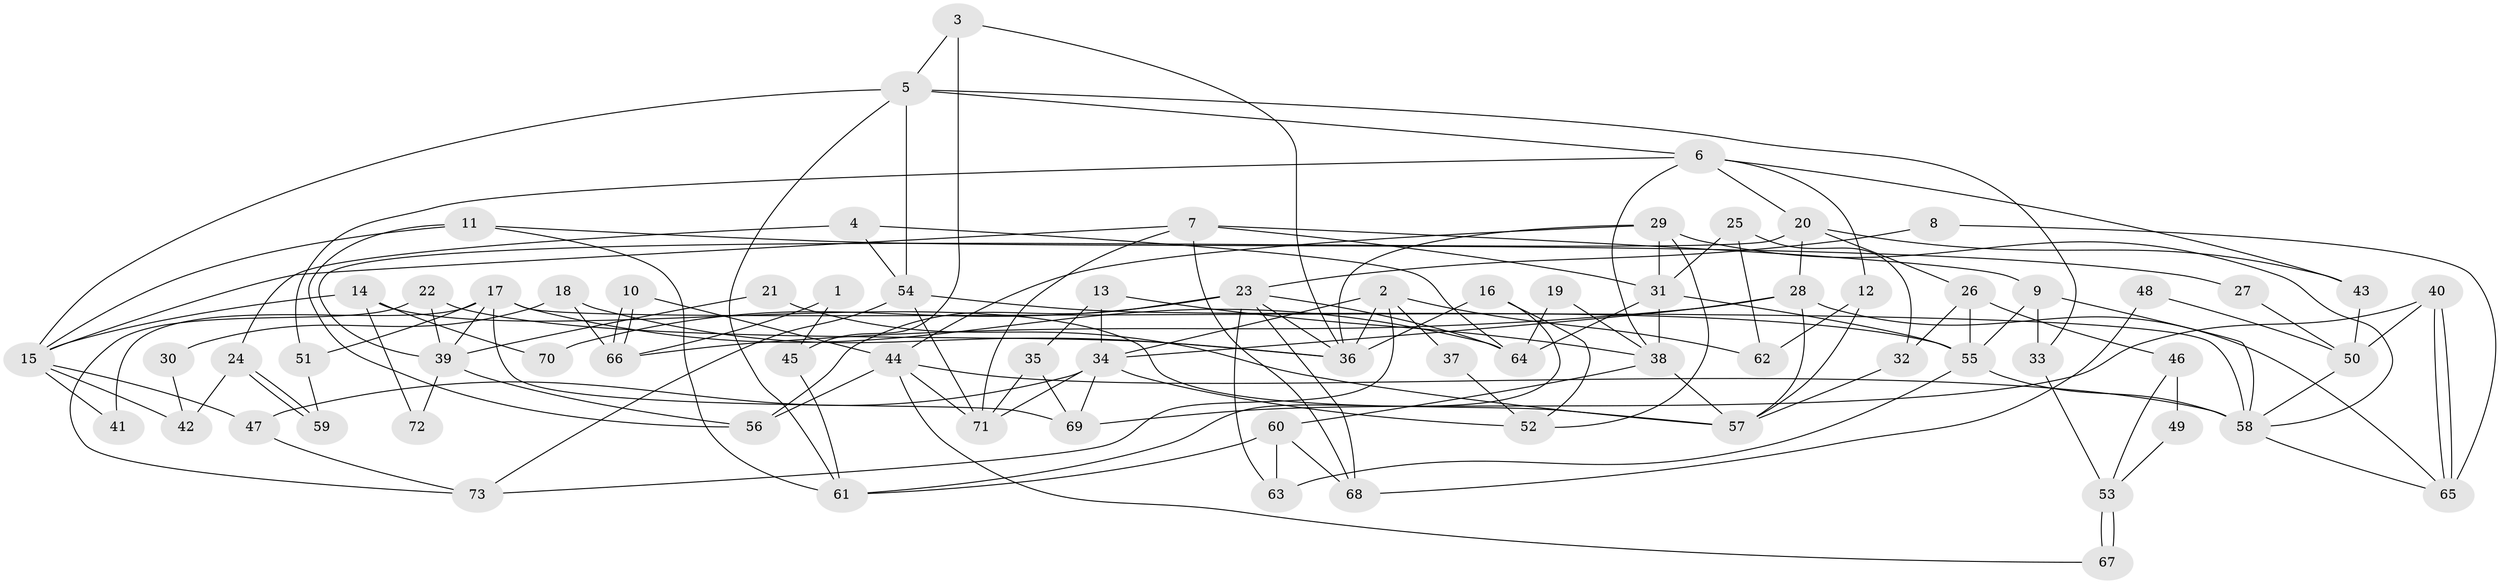 // coarse degree distribution, {8: 0.13513513513513514, 4: 0.16216216216216217, 3: 0.21621621621621623, 6: 0.1891891891891892, 5: 0.10810810810810811, 7: 0.05405405405405406, 2: 0.08108108108108109, 9: 0.05405405405405406}
// Generated by graph-tools (version 1.1) at 2025/37/03/04/25 23:37:13]
// undirected, 73 vertices, 146 edges
graph export_dot {
  node [color=gray90,style=filled];
  1;
  2;
  3;
  4;
  5;
  6;
  7;
  8;
  9;
  10;
  11;
  12;
  13;
  14;
  15;
  16;
  17;
  18;
  19;
  20;
  21;
  22;
  23;
  24;
  25;
  26;
  27;
  28;
  29;
  30;
  31;
  32;
  33;
  34;
  35;
  36;
  37;
  38;
  39;
  40;
  41;
  42;
  43;
  44;
  45;
  46;
  47;
  48;
  49;
  50;
  51;
  52;
  53;
  54;
  55;
  56;
  57;
  58;
  59;
  60;
  61;
  62;
  63;
  64;
  65;
  66;
  67;
  68;
  69;
  70;
  71;
  72;
  73;
  1 -- 45;
  1 -- 66;
  2 -- 34;
  2 -- 36;
  2 -- 37;
  2 -- 62;
  2 -- 73;
  3 -- 36;
  3 -- 5;
  3 -- 45;
  4 -- 54;
  4 -- 64;
  4 -- 24;
  5 -- 6;
  5 -- 61;
  5 -- 15;
  5 -- 33;
  5 -- 54;
  6 -- 38;
  6 -- 43;
  6 -- 12;
  6 -- 20;
  6 -- 51;
  7 -- 71;
  7 -- 31;
  7 -- 9;
  7 -- 15;
  7 -- 68;
  8 -- 65;
  8 -- 23;
  9 -- 55;
  9 -- 33;
  9 -- 58;
  10 -- 44;
  10 -- 66;
  10 -- 66;
  11 -- 15;
  11 -- 56;
  11 -- 27;
  11 -- 61;
  12 -- 57;
  12 -- 62;
  13 -- 38;
  13 -- 34;
  13 -- 35;
  14 -- 57;
  14 -- 15;
  14 -- 70;
  14 -- 72;
  15 -- 41;
  15 -- 42;
  15 -- 47;
  16 -- 61;
  16 -- 36;
  16 -- 52;
  17 -- 58;
  17 -- 69;
  17 -- 39;
  17 -- 41;
  17 -- 51;
  17 -- 64;
  18 -- 66;
  18 -- 36;
  18 -- 30;
  19 -- 64;
  19 -- 38;
  20 -- 26;
  20 -- 28;
  20 -- 39;
  20 -- 43;
  21 -- 57;
  21 -- 39;
  22 -- 39;
  22 -- 73;
  22 -- 36;
  23 -- 56;
  23 -- 36;
  23 -- 63;
  23 -- 64;
  23 -- 68;
  23 -- 70;
  24 -- 59;
  24 -- 59;
  24 -- 42;
  25 -- 31;
  25 -- 62;
  25 -- 32;
  26 -- 32;
  26 -- 55;
  26 -- 46;
  27 -- 50;
  28 -- 65;
  28 -- 34;
  28 -- 57;
  28 -- 66;
  29 -- 44;
  29 -- 31;
  29 -- 36;
  29 -- 52;
  29 -- 58;
  30 -- 42;
  31 -- 64;
  31 -- 55;
  31 -- 38;
  32 -- 57;
  33 -- 53;
  34 -- 52;
  34 -- 47;
  34 -- 69;
  34 -- 71;
  35 -- 71;
  35 -- 69;
  37 -- 52;
  38 -- 60;
  38 -- 57;
  39 -- 56;
  39 -- 72;
  40 -- 69;
  40 -- 65;
  40 -- 65;
  40 -- 50;
  43 -- 50;
  44 -- 58;
  44 -- 71;
  44 -- 56;
  44 -- 67;
  45 -- 61;
  46 -- 53;
  46 -- 49;
  47 -- 73;
  48 -- 50;
  48 -- 68;
  49 -- 53;
  50 -- 58;
  51 -- 59;
  53 -- 67;
  53 -- 67;
  54 -- 73;
  54 -- 55;
  54 -- 71;
  55 -- 58;
  55 -- 63;
  58 -- 65;
  60 -- 63;
  60 -- 68;
  60 -- 61;
}
